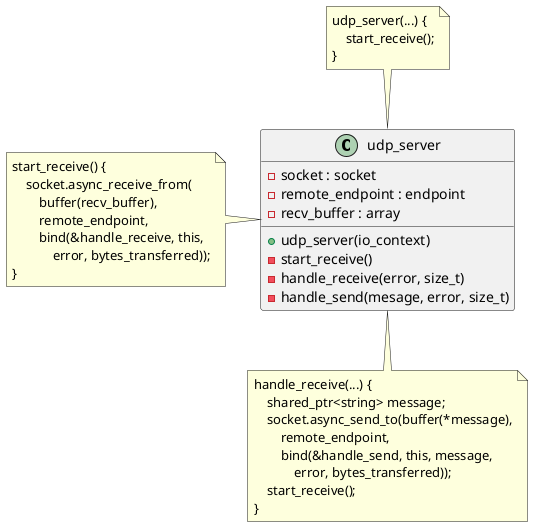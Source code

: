 @startuml
class udp_server {
    - socket : socket
    - remote_endpoint : endpoint
    - recv_buffer : array
    + udp_server(io_context)
    - start_receive()
    - handle_receive(error, size_t)
    - handle_send(mesage, error, size_t)
}
note top of udp_server
    udp_server(...) {
        start_receive();
    }
end note
note left of udp_server
    start_receive() {
        socket.async_receive_from(
            buffer(recv_buffer),
            remote_endpoint,
            bind(&handle_receive, this,
                error, bytes_transferred));
    }
end note
note bottom of udp_server
    handle_receive(...) {
        shared_ptr<string> message;
        socket.async_send_to(buffer(*message),
            remote_endpoint,
            bind(&handle_send, this, message,
                error, bytes_transferred));
        start_receive();
    }
end note
@enduml
